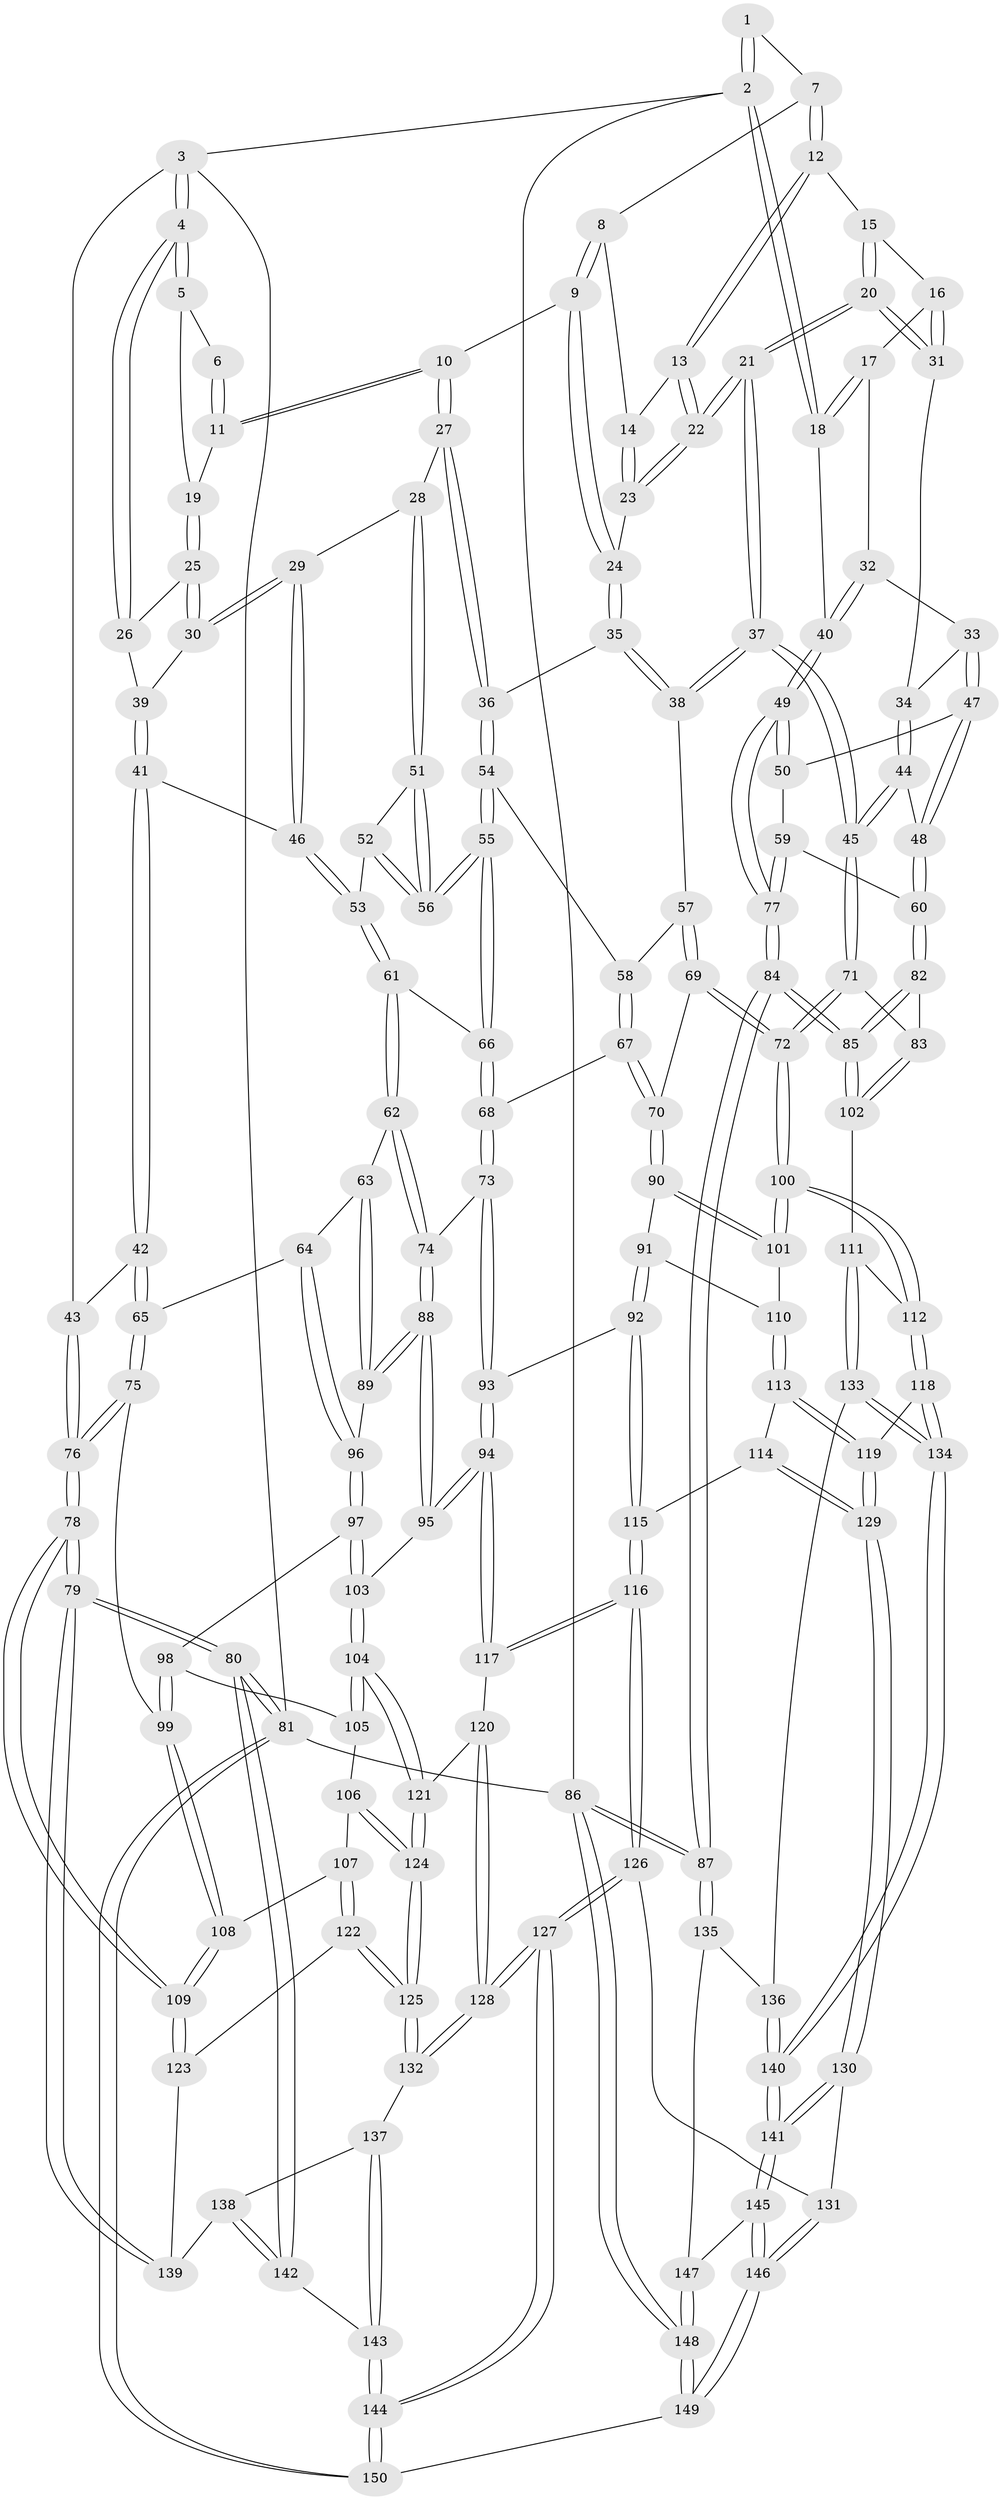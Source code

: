 // coarse degree distribution, {4: 0.5116279069767442, 6: 0.05813953488372093, 5: 0.3023255813953488, 2: 0.011627906976744186, 3: 0.11627906976744186}
// Generated by graph-tools (version 1.1) at 2025/24/03/03/25 07:24:32]
// undirected, 150 vertices, 372 edges
graph export_dot {
graph [start="1"]
  node [color=gray90,style=filled];
  1 [pos="+0.7391372519906403+0"];
  2 [pos="+1+0"];
  3 [pos="+0+0"];
  4 [pos="+0+0"];
  5 [pos="+0.16994360390603114+0"];
  6 [pos="+0.5704753483277825+0"];
  7 [pos="+0.7417929257962002+0"];
  8 [pos="+0.6357957395481504+0.049991442792116224"];
  9 [pos="+0.5396830334694762+0.1188026678266288"];
  10 [pos="+0.5095232342649599+0.09746967503818542"];
  11 [pos="+0.5004450043729524+0.06913885939631381"];
  12 [pos="+0.7532163103520276+0"];
  13 [pos="+0.6765751102583106+0.10937914950122025"];
  14 [pos="+0.6394065947328315+0.10828508357845039"];
  15 [pos="+0.7845357995008948+0"];
  16 [pos="+0.9119854582140542+0.1074107047180042"];
  17 [pos="+0.9847972430774686+0.0894411764476647"];
  18 [pos="+1+0"];
  19 [pos="+0.32819607223689773+0.058302031071145524"];
  20 [pos="+0.768101105969957+0.19158543026256208"];
  21 [pos="+0.7595726544166609+0.19814888537823763"];
  22 [pos="+0.7341126492621434+0.18391784845384515"];
  23 [pos="+0.5797942182549121+0.1578429837911956"];
  24 [pos="+0.5762204087362783+0.15870924984108906"];
  25 [pos="+0.32399562189449616+0.15279023918730586"];
  26 [pos="+0.09208659891879661+0.11157027938069805"];
  27 [pos="+0.4136903354544311+0.20094837626489462"];
  28 [pos="+0.36036367836504046+0.20838359195665404"];
  29 [pos="+0.33727398508617884+0.19511612460270167"];
  30 [pos="+0.33309483439710985+0.18625718711693143"];
  31 [pos="+0.8639046028367348+0.19192531954605513"];
  32 [pos="+0.9564360484544998+0.2133539694106767"];
  33 [pos="+0.9131537200020652+0.234675769381281"];
  34 [pos="+0.8891580096302567+0.21573961255080612"];
  35 [pos="+0.5675096461346333+0.2594794583495394"];
  36 [pos="+0.5020829215105733+0.2599407249667656"];
  37 [pos="+0.7054276456776732+0.349647818035808"];
  38 [pos="+0.6358722263444658+0.3406444942461282"];
  39 [pos="+0.12819895148431837+0.184024390719001"];
  40 [pos="+1+0.20509827429203847"];
  41 [pos="+0.1536760753294619+0.27640059452373217"];
  42 [pos="+0.11093650555645558+0.33629835614720155"];
  43 [pos="+0+0"];
  44 [pos="+0.7740269537559354+0.39711081758452565"];
  45 [pos="+0.7414241619102024+0.39180408768032554"];
  46 [pos="+0.22940432833583496+0.28394220202953213"];
  47 [pos="+0.9206750451880191+0.2651040856998768"];
  48 [pos="+0.8206161938808895+0.4069905365225512"];
  49 [pos="+1+0.40040370329639446"];
  50 [pos="+0.9761292100878899+0.3059020058620773"];
  51 [pos="+0.36430047888556155+0.23492955515842792"];
  52 [pos="+0.30836496444404937+0.33326990474798696"];
  53 [pos="+0.2658565340247903+0.34493758098672134"];
  54 [pos="+0.4294685969124947+0.3626234000831263"];
  55 [pos="+0.41026116315300765+0.36691062801061736"];
  56 [pos="+0.4082091912914663+0.3637703113578059"];
  57 [pos="+0.5719389677623823+0.3886174394455971"];
  58 [pos="+0.5065762021148338+0.38443207498988535"];
  59 [pos="+0.8558074327440128+0.41972431727092485"];
  60 [pos="+0.8415692772112892+0.4200513105285493"];
  61 [pos="+0.2668016806061904+0.4129843389829383"];
  62 [pos="+0.23535272216508887+0.44970557058109123"];
  63 [pos="+0.21849843543970843+0.45311984540460815"];
  64 [pos="+0.1308472985159127+0.45920924096384874"];
  65 [pos="+0.08493503564527043+0.42042884308082085"];
  66 [pos="+0.3909366391202741+0.40797202655030756"];
  67 [pos="+0.450441340972317+0.5032243467104645"];
  68 [pos="+0.4072066503312179+0.48300846142894016"];
  69 [pos="+0.5476231176256393+0.4731316292494767"];
  70 [pos="+0.4776629389739417+0.521702226580474"];
  71 [pos="+0.682863035578578+0.5775188333711162"];
  72 [pos="+0.6783224438787959+0.5830816666072772"];
  73 [pos="+0.3629628297492333+0.5172867243828175"];
  74 [pos="+0.29666593200965463+0.5117403783009536"];
  75 [pos="+0+0.44992958576752023"];
  76 [pos="+0+0.44704694713507775"];
  77 [pos="+1+0.45566500027105217"];
  78 [pos="+0+0.731949252349748"];
  79 [pos="+0+0.9413628122783195"];
  80 [pos="+0+1"];
  81 [pos="+0+1"];
  82 [pos="+0.8746331890810572+0.5554073756505836"];
  83 [pos="+0.8430292623112213+0.5818868274993393"];
  84 [pos="+1+0.6490026196459525"];
  85 [pos="+1+0.6483182826688074"];
  86 [pos="+1+1"];
  87 [pos="+1+0.8651137265990463"];
  88 [pos="+0.25729857842723847+0.6238414926187206"];
  89 [pos="+0.24599427884862515+0.6101377202431226"];
  90 [pos="+0.48175541254576515+0.5416089539228283"];
  91 [pos="+0.45377893317415813+0.6250970203086262"];
  92 [pos="+0.4422091194259838+0.633648900045793"];
  93 [pos="+0.362750998913255+0.6136429619862128"];
  94 [pos="+0.30590066268005306+0.6457727393726311"];
  95 [pos="+0.2591842908014307+0.6323840318336251"];
  96 [pos="+0.1333821604989553+0.5140227902491153"];
  97 [pos="+0.10274023345272111+0.605390692292254"];
  98 [pos="+0.10204835504316069+0.6063893360551451"];
  99 [pos="+0.07813881749132578+0.6208857119180536"];
  100 [pos="+0.6692063376162369+0.6067757783473655"];
  101 [pos="+0.6263397881392067+0.6105744303063803"];
  102 [pos="+0.8356510567878703+0.7298966750988736"];
  103 [pos="+0.25889029959718773+0.6326138613099335"];
  104 [pos="+0.20274753511699492+0.7041729096669744"];
  105 [pos="+0.1421697927058155+0.6528976506034282"];
  106 [pos="+0.10947548193504048+0.7208111635247149"];
  107 [pos="+0.08342983063946341+0.6839206000934465"];
  108 [pos="+0.07528012652987269+0.6257311286666548"];
  109 [pos="+0+0.7308308624142182"];
  110 [pos="+0.5396652145250337+0.6565202170791384"];
  111 [pos="+0.825110112848845+0.738228206480034"];
  112 [pos="+0.6782436341225868+0.6361757795940081"];
  113 [pos="+0.5382106026968143+0.6674669811985814"];
  114 [pos="+0.47403771413961904+0.7496780441695209"];
  115 [pos="+0.43407019084583676+0.7323577091241545"];
  116 [pos="+0.3901371470007448+0.7531303862633912"];
  117 [pos="+0.33984096162879246+0.7297670496146972"];
  118 [pos="+0.6174621908506212+0.787236154143323"];
  119 [pos="+0.5847414710465513+0.7927823109433632"];
  120 [pos="+0.29241357588717903+0.762068920946355"];
  121 [pos="+0.19437289026974058+0.7370039485716899"];
  122 [pos="+0+0.7559959581873515"];
  123 [pos="+0+0.7548137042639341"];
  124 [pos="+0.14769862386681354+0.790609389948174"];
  125 [pos="+0.1450786609562803+0.7977346721577108"];
  126 [pos="+0.3695473447320269+0.9200912307430517"];
  127 [pos="+0.29587078193700844+0.9823248882349637"];
  128 [pos="+0.27985713748706476+0.9607437754043345"];
  129 [pos="+0.5423033973798457+0.811196285315837"];
  130 [pos="+0.513758083623551+0.8709083109922925"];
  131 [pos="+0.503171990300595+0.8876207809147665"];
  132 [pos="+0.15316051346593673+0.8476799106995917"];
  133 [pos="+0.8249580881487697+0.7390972676210082"];
  134 [pos="+0.7164567155254798+0.8646580294450895"];
  135 [pos="+0.941915450871407+0.8903856553332113"];
  136 [pos="+0.9124240572199804+0.8752845269590827"];
  137 [pos="+0.10557676258587675+0.8733112842927572"];
  138 [pos="+0.0761913332552241+0.8781976426695314"];
  139 [pos="+0.04658203785928142+0.8686985019542034"];
  140 [pos="+0.7259687876957702+0.9259047264214367"];
  141 [pos="+0.7241463748746101+0.9349007742992611"];
  142 [pos="+0+1"];
  143 [pos="+0.07746236778790927+0.9640840423731732"];
  144 [pos="+0.283837981092259+1"];
  145 [pos="+0.7239082751084708+0.9370079163752375"];
  146 [pos="+0.6597835717601684+1"];
  147 [pos="+0.8902369989795832+0.9744241408778461"];
  148 [pos="+0.8873168422313381+1"];
  149 [pos="+0.6574323763956126+1"];
  150 [pos="+0.2863153035628913+1"];
  1 -- 2;
  1 -- 2;
  1 -- 7;
  2 -- 3;
  2 -- 18;
  2 -- 18;
  2 -- 86;
  3 -- 4;
  3 -- 4;
  3 -- 43;
  3 -- 81;
  4 -- 5;
  4 -- 5;
  4 -- 26;
  4 -- 26;
  5 -- 6;
  5 -- 19;
  6 -- 11;
  6 -- 11;
  7 -- 8;
  7 -- 12;
  7 -- 12;
  8 -- 9;
  8 -- 9;
  8 -- 14;
  9 -- 10;
  9 -- 24;
  9 -- 24;
  10 -- 11;
  10 -- 11;
  10 -- 27;
  10 -- 27;
  11 -- 19;
  12 -- 13;
  12 -- 13;
  12 -- 15;
  13 -- 14;
  13 -- 22;
  13 -- 22;
  14 -- 23;
  14 -- 23;
  15 -- 16;
  15 -- 20;
  15 -- 20;
  16 -- 17;
  16 -- 31;
  16 -- 31;
  17 -- 18;
  17 -- 18;
  17 -- 32;
  18 -- 40;
  19 -- 25;
  19 -- 25;
  20 -- 21;
  20 -- 21;
  20 -- 31;
  20 -- 31;
  21 -- 22;
  21 -- 22;
  21 -- 37;
  21 -- 37;
  22 -- 23;
  22 -- 23;
  23 -- 24;
  24 -- 35;
  24 -- 35;
  25 -- 26;
  25 -- 30;
  25 -- 30;
  26 -- 39;
  27 -- 28;
  27 -- 36;
  27 -- 36;
  28 -- 29;
  28 -- 51;
  28 -- 51;
  29 -- 30;
  29 -- 30;
  29 -- 46;
  29 -- 46;
  30 -- 39;
  31 -- 34;
  32 -- 33;
  32 -- 40;
  32 -- 40;
  33 -- 34;
  33 -- 47;
  33 -- 47;
  34 -- 44;
  34 -- 44;
  35 -- 36;
  35 -- 38;
  35 -- 38;
  36 -- 54;
  36 -- 54;
  37 -- 38;
  37 -- 38;
  37 -- 45;
  37 -- 45;
  38 -- 57;
  39 -- 41;
  39 -- 41;
  40 -- 49;
  40 -- 49;
  41 -- 42;
  41 -- 42;
  41 -- 46;
  42 -- 43;
  42 -- 65;
  42 -- 65;
  43 -- 76;
  43 -- 76;
  44 -- 45;
  44 -- 45;
  44 -- 48;
  45 -- 71;
  45 -- 71;
  46 -- 53;
  46 -- 53;
  47 -- 48;
  47 -- 48;
  47 -- 50;
  48 -- 60;
  48 -- 60;
  49 -- 50;
  49 -- 50;
  49 -- 77;
  49 -- 77;
  50 -- 59;
  51 -- 52;
  51 -- 56;
  51 -- 56;
  52 -- 53;
  52 -- 56;
  52 -- 56;
  53 -- 61;
  53 -- 61;
  54 -- 55;
  54 -- 55;
  54 -- 58;
  55 -- 56;
  55 -- 56;
  55 -- 66;
  55 -- 66;
  57 -- 58;
  57 -- 69;
  57 -- 69;
  58 -- 67;
  58 -- 67;
  59 -- 60;
  59 -- 77;
  59 -- 77;
  60 -- 82;
  60 -- 82;
  61 -- 62;
  61 -- 62;
  61 -- 66;
  62 -- 63;
  62 -- 74;
  62 -- 74;
  63 -- 64;
  63 -- 89;
  63 -- 89;
  64 -- 65;
  64 -- 96;
  64 -- 96;
  65 -- 75;
  65 -- 75;
  66 -- 68;
  66 -- 68;
  67 -- 68;
  67 -- 70;
  67 -- 70;
  68 -- 73;
  68 -- 73;
  69 -- 70;
  69 -- 72;
  69 -- 72;
  70 -- 90;
  70 -- 90;
  71 -- 72;
  71 -- 72;
  71 -- 83;
  72 -- 100;
  72 -- 100;
  73 -- 74;
  73 -- 93;
  73 -- 93;
  74 -- 88;
  74 -- 88;
  75 -- 76;
  75 -- 76;
  75 -- 99;
  76 -- 78;
  76 -- 78;
  77 -- 84;
  77 -- 84;
  78 -- 79;
  78 -- 79;
  78 -- 109;
  78 -- 109;
  79 -- 80;
  79 -- 80;
  79 -- 139;
  79 -- 139;
  80 -- 81;
  80 -- 81;
  80 -- 142;
  80 -- 142;
  81 -- 150;
  81 -- 150;
  81 -- 86;
  82 -- 83;
  82 -- 85;
  82 -- 85;
  83 -- 102;
  83 -- 102;
  84 -- 85;
  84 -- 85;
  84 -- 87;
  84 -- 87;
  85 -- 102;
  85 -- 102;
  86 -- 87;
  86 -- 87;
  86 -- 148;
  86 -- 148;
  87 -- 135;
  87 -- 135;
  88 -- 89;
  88 -- 89;
  88 -- 95;
  88 -- 95;
  89 -- 96;
  90 -- 91;
  90 -- 101;
  90 -- 101;
  91 -- 92;
  91 -- 92;
  91 -- 110;
  92 -- 93;
  92 -- 115;
  92 -- 115;
  93 -- 94;
  93 -- 94;
  94 -- 95;
  94 -- 95;
  94 -- 117;
  94 -- 117;
  95 -- 103;
  96 -- 97;
  96 -- 97;
  97 -- 98;
  97 -- 103;
  97 -- 103;
  98 -- 99;
  98 -- 99;
  98 -- 105;
  99 -- 108;
  99 -- 108;
  100 -- 101;
  100 -- 101;
  100 -- 112;
  100 -- 112;
  101 -- 110;
  102 -- 111;
  103 -- 104;
  103 -- 104;
  104 -- 105;
  104 -- 105;
  104 -- 121;
  104 -- 121;
  105 -- 106;
  106 -- 107;
  106 -- 124;
  106 -- 124;
  107 -- 108;
  107 -- 122;
  107 -- 122;
  108 -- 109;
  108 -- 109;
  109 -- 123;
  109 -- 123;
  110 -- 113;
  110 -- 113;
  111 -- 112;
  111 -- 133;
  111 -- 133;
  112 -- 118;
  112 -- 118;
  113 -- 114;
  113 -- 119;
  113 -- 119;
  114 -- 115;
  114 -- 129;
  114 -- 129;
  115 -- 116;
  115 -- 116;
  116 -- 117;
  116 -- 117;
  116 -- 126;
  116 -- 126;
  117 -- 120;
  118 -- 119;
  118 -- 134;
  118 -- 134;
  119 -- 129;
  119 -- 129;
  120 -- 121;
  120 -- 128;
  120 -- 128;
  121 -- 124;
  121 -- 124;
  122 -- 123;
  122 -- 125;
  122 -- 125;
  123 -- 139;
  124 -- 125;
  124 -- 125;
  125 -- 132;
  125 -- 132;
  126 -- 127;
  126 -- 127;
  126 -- 131;
  127 -- 128;
  127 -- 128;
  127 -- 144;
  127 -- 144;
  128 -- 132;
  128 -- 132;
  129 -- 130;
  129 -- 130;
  130 -- 131;
  130 -- 141;
  130 -- 141;
  131 -- 146;
  131 -- 146;
  132 -- 137;
  133 -- 134;
  133 -- 134;
  133 -- 136;
  134 -- 140;
  134 -- 140;
  135 -- 136;
  135 -- 147;
  136 -- 140;
  136 -- 140;
  137 -- 138;
  137 -- 143;
  137 -- 143;
  138 -- 139;
  138 -- 142;
  138 -- 142;
  140 -- 141;
  140 -- 141;
  141 -- 145;
  141 -- 145;
  142 -- 143;
  143 -- 144;
  143 -- 144;
  144 -- 150;
  144 -- 150;
  145 -- 146;
  145 -- 146;
  145 -- 147;
  146 -- 149;
  146 -- 149;
  147 -- 148;
  147 -- 148;
  148 -- 149;
  148 -- 149;
  149 -- 150;
}
